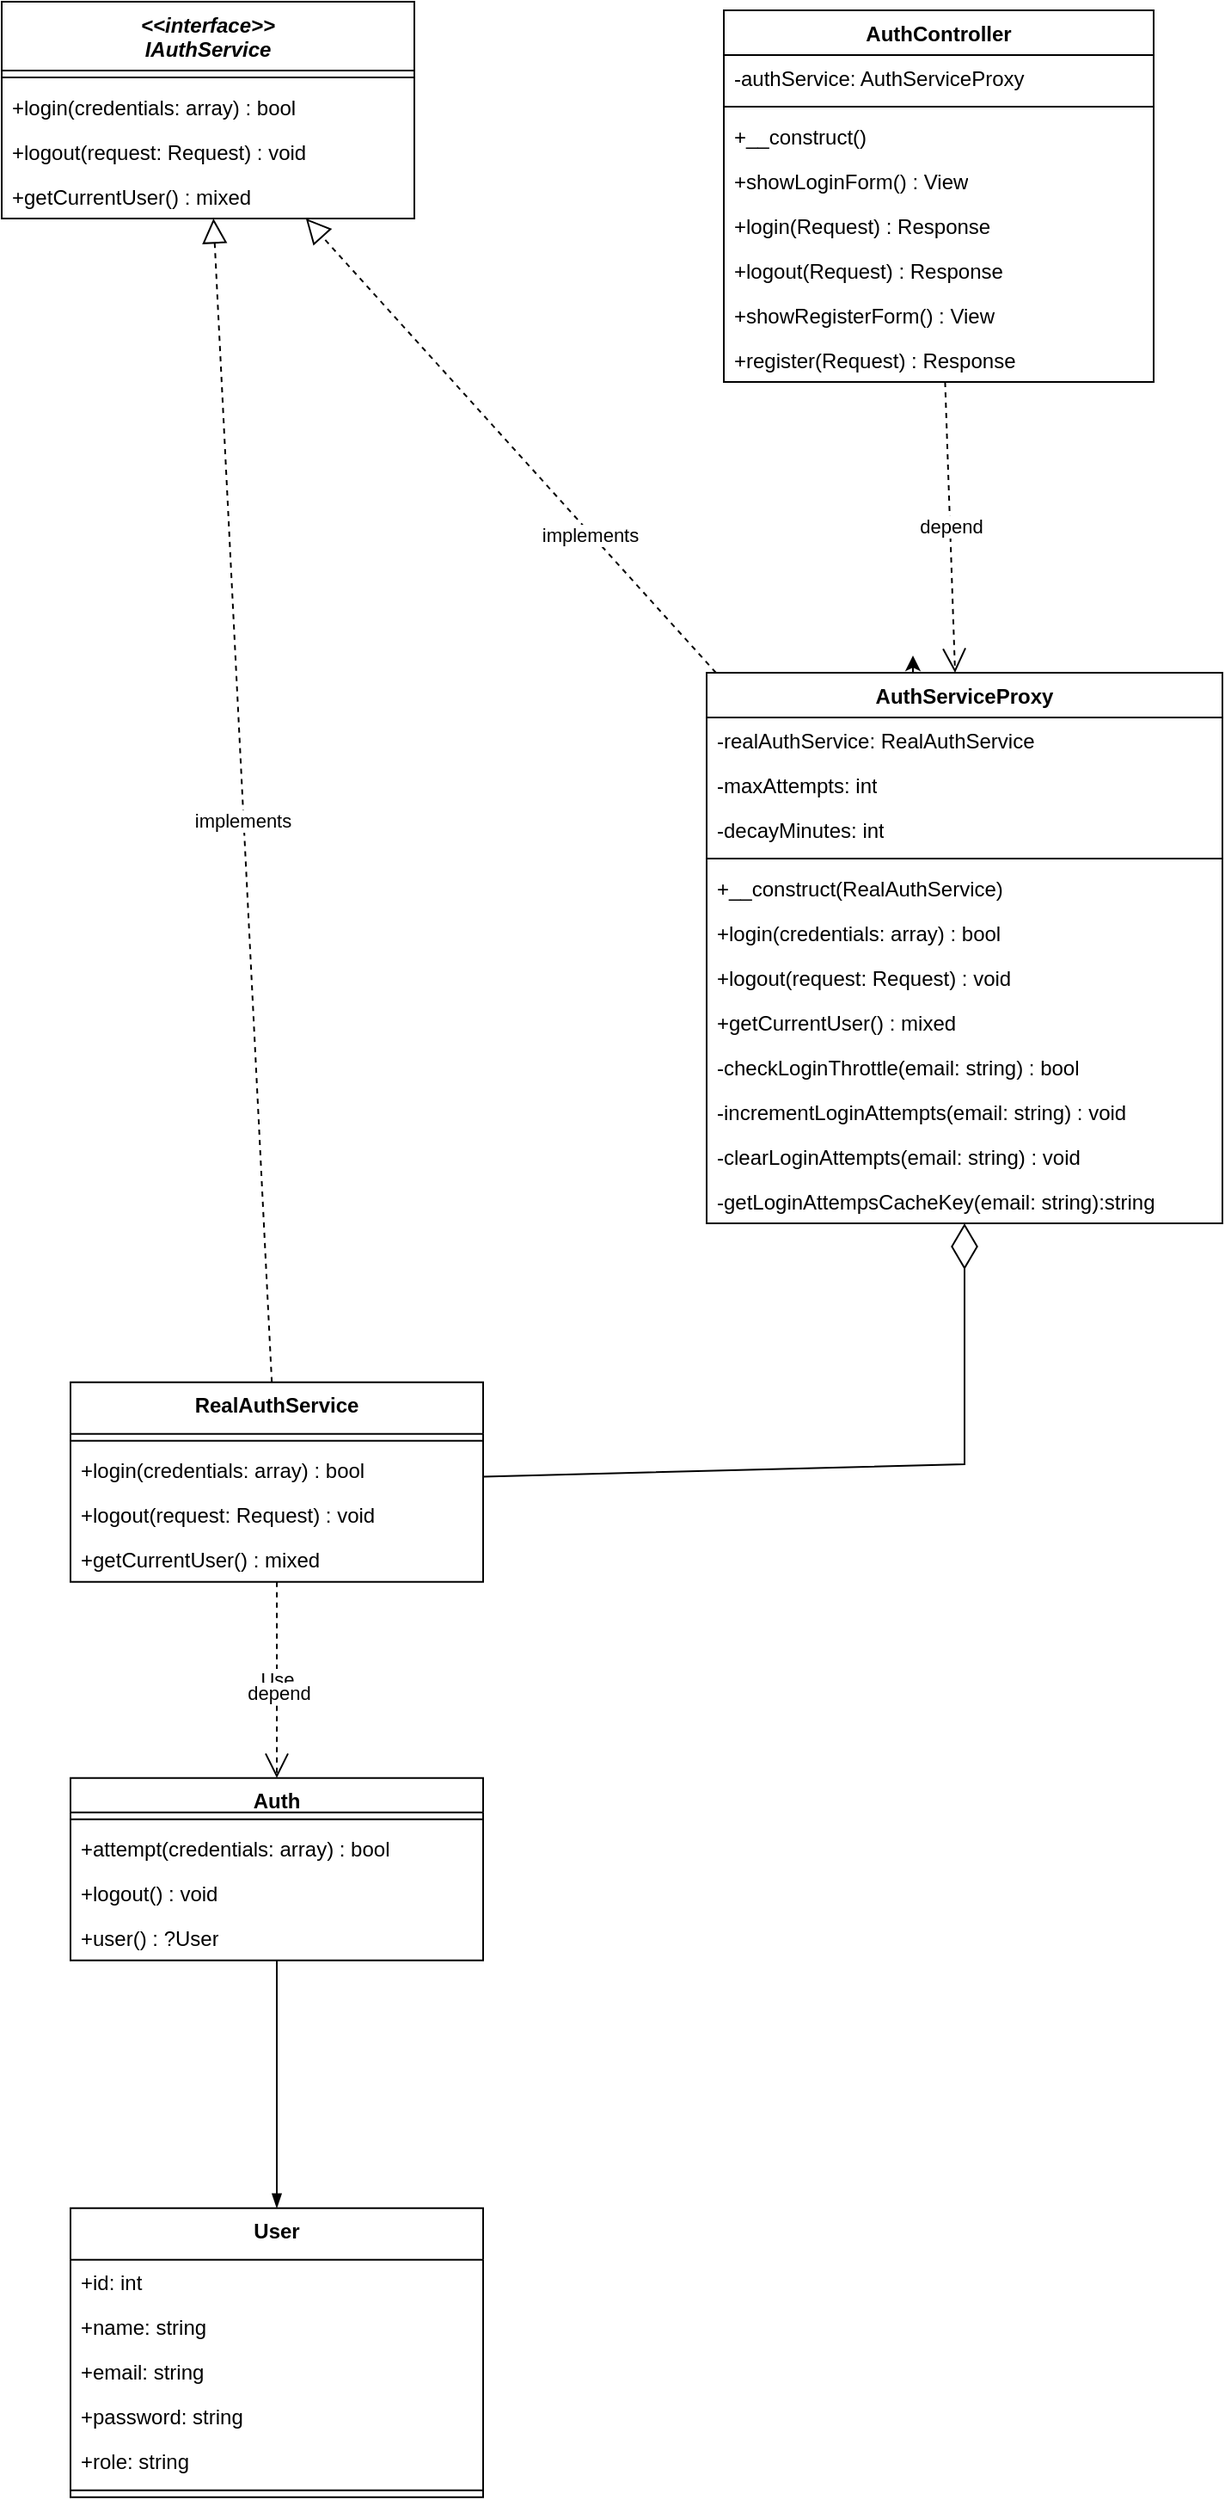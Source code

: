 <mxfile version="25.0.2">
  <diagram name="Page-1" id="x7RRJRi4aPQr_7EZlmOs">
    <mxGraphModel dx="1733" dy="1313" grid="1" gridSize="10" guides="1" tooltips="1" connect="1" arrows="1" fold="1" page="1" pageScale="1" pageWidth="850" pageHeight="1100" math="0" shadow="0">
      <root>
        <mxCell id="0" />
        <mxCell id="1" parent="0" />
        <mxCell id="4jfZitokeRGyZpIdJ490-1" value="&lt;i&gt;&amp;lt;&amp;lt;interface&amp;gt;&amp;gt;&lt;/i&gt;&lt;div&gt;&lt;i&gt;IAuthService&lt;/i&gt;&lt;br&gt;&lt;/div&gt;" style="swimlane;fontStyle=1;align=center;verticalAlign=top;childLayout=stackLayout;horizontal=1;startSize=40;horizontalStack=0;resizeParent=1;resizeParentMax=0;resizeLast=0;collapsible=1;marginBottom=0;whiteSpace=wrap;html=1;" vertex="1" parent="1">
          <mxGeometry x="350" y="50" width="240" height="126" as="geometry" />
        </mxCell>
        <mxCell id="4jfZitokeRGyZpIdJ490-3" value="" style="line;strokeWidth=1;fillColor=none;align=left;verticalAlign=middle;spacingTop=-1;spacingLeft=3;spacingRight=3;rotatable=0;labelPosition=right;points=[];portConstraint=eastwest;strokeColor=inherit;" vertex="1" parent="4jfZitokeRGyZpIdJ490-1">
          <mxGeometry y="40" width="240" height="8" as="geometry" />
        </mxCell>
        <mxCell id="4jfZitokeRGyZpIdJ490-4" value="+login(credentials: array) : bool" style="text;strokeColor=none;fillColor=none;align=left;verticalAlign=top;spacingLeft=4;spacingRight=4;overflow=hidden;rotatable=0;points=[[0,0.5],[1,0.5]];portConstraint=eastwest;whiteSpace=wrap;html=1;" vertex="1" parent="4jfZitokeRGyZpIdJ490-1">
          <mxGeometry y="48" width="240" height="26" as="geometry" />
        </mxCell>
        <mxCell id="4jfZitokeRGyZpIdJ490-5" value="+logout(request: Request) : void" style="text;strokeColor=none;fillColor=none;align=left;verticalAlign=top;spacingLeft=4;spacingRight=4;overflow=hidden;rotatable=0;points=[[0,0.5],[1,0.5]];portConstraint=eastwest;whiteSpace=wrap;html=1;" vertex="1" parent="4jfZitokeRGyZpIdJ490-1">
          <mxGeometry y="74" width="240" height="26" as="geometry" />
        </mxCell>
        <mxCell id="4jfZitokeRGyZpIdJ490-6" value="+getCurrentUser() : mixed" style="text;strokeColor=none;fillColor=none;align=left;verticalAlign=top;spacingLeft=4;spacingRight=4;overflow=hidden;rotatable=0;points=[[0,0.5],[1,0.5]];portConstraint=eastwest;whiteSpace=wrap;html=1;" vertex="1" parent="4jfZitokeRGyZpIdJ490-1">
          <mxGeometry y="100" width="240" height="26" as="geometry" />
        </mxCell>
        <mxCell id="4jfZitokeRGyZpIdJ490-7" value="AuthController" style="swimlane;fontStyle=1;align=center;verticalAlign=top;childLayout=stackLayout;horizontal=1;startSize=26;horizontalStack=0;resizeParent=1;resizeParentMax=0;resizeLast=0;collapsible=1;marginBottom=0;whiteSpace=wrap;html=1;" vertex="1" parent="1">
          <mxGeometry x="770" y="55" width="250" height="216" as="geometry" />
        </mxCell>
        <mxCell id="4jfZitokeRGyZpIdJ490-8" value="-authService: AuthServiceProxy" style="text;strokeColor=none;fillColor=none;align=left;verticalAlign=top;spacingLeft=4;spacingRight=4;overflow=hidden;rotatable=0;points=[[0,0.5],[1,0.5]];portConstraint=eastwest;whiteSpace=wrap;html=1;" vertex="1" parent="4jfZitokeRGyZpIdJ490-7">
          <mxGeometry y="26" width="250" height="26" as="geometry" />
        </mxCell>
        <mxCell id="4jfZitokeRGyZpIdJ490-9" value="" style="line;strokeWidth=1;fillColor=none;align=left;verticalAlign=middle;spacingTop=-1;spacingLeft=3;spacingRight=3;rotatable=0;labelPosition=right;points=[];portConstraint=eastwest;strokeColor=inherit;" vertex="1" parent="4jfZitokeRGyZpIdJ490-7">
          <mxGeometry y="52" width="250" height="8" as="geometry" />
        </mxCell>
        <mxCell id="4jfZitokeRGyZpIdJ490-10" value="+__construct()" style="text;strokeColor=none;fillColor=none;align=left;verticalAlign=top;spacingLeft=4;spacingRight=4;overflow=hidden;rotatable=0;points=[[0,0.5],[1,0.5]];portConstraint=eastwest;whiteSpace=wrap;html=1;" vertex="1" parent="4jfZitokeRGyZpIdJ490-7">
          <mxGeometry y="60" width="250" height="26" as="geometry" />
        </mxCell>
        <mxCell id="4jfZitokeRGyZpIdJ490-11" value="+showLoginForm() : View" style="text;strokeColor=none;fillColor=none;align=left;verticalAlign=top;spacingLeft=4;spacingRight=4;overflow=hidden;rotatable=0;points=[[0,0.5],[1,0.5]];portConstraint=eastwest;whiteSpace=wrap;html=1;" vertex="1" parent="4jfZitokeRGyZpIdJ490-7">
          <mxGeometry y="86" width="250" height="26" as="geometry" />
        </mxCell>
        <mxCell id="4jfZitokeRGyZpIdJ490-12" value="+login(Request) : Response" style="text;strokeColor=none;fillColor=none;align=left;verticalAlign=top;spacingLeft=4;spacingRight=4;overflow=hidden;rotatable=0;points=[[0,0.5],[1,0.5]];portConstraint=eastwest;whiteSpace=wrap;html=1;" vertex="1" parent="4jfZitokeRGyZpIdJ490-7">
          <mxGeometry y="112" width="250" height="26" as="geometry" />
        </mxCell>
        <mxCell id="4jfZitokeRGyZpIdJ490-13" value="+logout(Request) : Response" style="text;strokeColor=none;fillColor=none;align=left;verticalAlign=top;spacingLeft=4;spacingRight=4;overflow=hidden;rotatable=0;points=[[0,0.5],[1,0.5]];portConstraint=eastwest;whiteSpace=wrap;html=1;" vertex="1" parent="4jfZitokeRGyZpIdJ490-7">
          <mxGeometry y="138" width="250" height="26" as="geometry" />
        </mxCell>
        <mxCell id="4jfZitokeRGyZpIdJ490-14" value="+showRegisterForm() : View" style="text;strokeColor=none;fillColor=none;align=left;verticalAlign=top;spacingLeft=4;spacingRight=4;overflow=hidden;rotatable=0;points=[[0,0.5],[1,0.5]];portConstraint=eastwest;whiteSpace=wrap;html=1;" vertex="1" parent="4jfZitokeRGyZpIdJ490-7">
          <mxGeometry y="164" width="250" height="26" as="geometry" />
        </mxCell>
        <mxCell id="4jfZitokeRGyZpIdJ490-15" value="+register(Request) : Response" style="text;strokeColor=none;fillColor=none;align=left;verticalAlign=top;spacingLeft=4;spacingRight=4;overflow=hidden;rotatable=0;points=[[0,0.5],[1,0.5]];portConstraint=eastwest;whiteSpace=wrap;html=1;" vertex="1" parent="4jfZitokeRGyZpIdJ490-7">
          <mxGeometry y="190" width="250" height="26" as="geometry" />
        </mxCell>
        <mxCell id="4jfZitokeRGyZpIdJ490-60" style="edgeStyle=orthogonalEdgeStyle;rounded=0;orthogonalLoop=1;jettySize=auto;html=1;exitX=0.5;exitY=0;exitDx=0;exitDy=0;" edge="1" parent="1" source="4jfZitokeRGyZpIdJ490-20">
          <mxGeometry relative="1" as="geometry">
            <mxPoint x="880.0" y="430" as="targetPoint" />
          </mxGeometry>
        </mxCell>
        <mxCell id="4jfZitokeRGyZpIdJ490-20" value="AuthServiceProxy" style="swimlane;fontStyle=1;align=center;verticalAlign=top;childLayout=stackLayout;horizontal=1;startSize=26;horizontalStack=0;resizeParent=1;resizeParentMax=0;resizeLast=0;collapsible=1;marginBottom=0;whiteSpace=wrap;html=1;" vertex="1" parent="1">
          <mxGeometry x="760" y="440" width="300" height="320" as="geometry" />
        </mxCell>
        <mxCell id="4jfZitokeRGyZpIdJ490-21" value="-realAuthService: RealAuthService" style="text;strokeColor=none;fillColor=none;align=left;verticalAlign=top;spacingLeft=4;spacingRight=4;overflow=hidden;rotatable=0;points=[[0,0.5],[1,0.5]];portConstraint=eastwest;whiteSpace=wrap;html=1;" vertex="1" parent="4jfZitokeRGyZpIdJ490-20">
          <mxGeometry y="26" width="300" height="26" as="geometry" />
        </mxCell>
        <mxCell id="4jfZitokeRGyZpIdJ490-24" value="-maxAttempts: int" style="text;strokeColor=none;fillColor=none;align=left;verticalAlign=top;spacingLeft=4;spacingRight=4;overflow=hidden;rotatable=0;points=[[0,0.5],[1,0.5]];portConstraint=eastwest;whiteSpace=wrap;html=1;" vertex="1" parent="4jfZitokeRGyZpIdJ490-20">
          <mxGeometry y="52" width="300" height="26" as="geometry" />
        </mxCell>
        <mxCell id="4jfZitokeRGyZpIdJ490-23" value="-decayMinutes: int" style="text;strokeColor=none;fillColor=none;align=left;verticalAlign=top;spacingLeft=4;spacingRight=4;overflow=hidden;rotatable=0;points=[[0,0.5],[1,0.5]];portConstraint=eastwest;whiteSpace=wrap;html=1;" vertex="1" parent="4jfZitokeRGyZpIdJ490-20">
          <mxGeometry y="78" width="300" height="26" as="geometry" />
        </mxCell>
        <mxCell id="4jfZitokeRGyZpIdJ490-22" value="" style="line;strokeWidth=1;fillColor=none;align=left;verticalAlign=middle;spacingTop=-1;spacingLeft=3;spacingRight=3;rotatable=0;labelPosition=right;points=[];portConstraint=eastwest;strokeColor=inherit;" vertex="1" parent="4jfZitokeRGyZpIdJ490-20">
          <mxGeometry y="104" width="300" height="8" as="geometry" />
        </mxCell>
        <mxCell id="4jfZitokeRGyZpIdJ490-25" value="+__construct(RealAuthService)" style="text;strokeColor=none;fillColor=none;align=left;verticalAlign=top;spacingLeft=4;spacingRight=4;overflow=hidden;rotatable=0;points=[[0,0.5],[1,0.5]];portConstraint=eastwest;whiteSpace=wrap;html=1;" vertex="1" parent="4jfZitokeRGyZpIdJ490-20">
          <mxGeometry y="112" width="300" height="26" as="geometry" />
        </mxCell>
        <mxCell id="4jfZitokeRGyZpIdJ490-26" value="+login(credentials: array) : bool" style="text;strokeColor=none;fillColor=none;align=left;verticalAlign=top;spacingLeft=4;spacingRight=4;overflow=hidden;rotatable=0;points=[[0,0.5],[1,0.5]];portConstraint=eastwest;whiteSpace=wrap;html=1;" vertex="1" parent="4jfZitokeRGyZpIdJ490-20">
          <mxGeometry y="138" width="300" height="26" as="geometry" />
        </mxCell>
        <mxCell id="4jfZitokeRGyZpIdJ490-27" value="+logout(request: Request) : void" style="text;strokeColor=none;fillColor=none;align=left;verticalAlign=top;spacingLeft=4;spacingRight=4;overflow=hidden;rotatable=0;points=[[0,0.5],[1,0.5]];portConstraint=eastwest;whiteSpace=wrap;html=1;" vertex="1" parent="4jfZitokeRGyZpIdJ490-20">
          <mxGeometry y="164" width="300" height="26" as="geometry" />
        </mxCell>
        <mxCell id="4jfZitokeRGyZpIdJ490-28" value="+getCurrentUser() : mixed" style="text;strokeColor=none;fillColor=none;align=left;verticalAlign=top;spacingLeft=4;spacingRight=4;overflow=hidden;rotatable=0;points=[[0,0.5],[1,0.5]];portConstraint=eastwest;whiteSpace=wrap;html=1;" vertex="1" parent="4jfZitokeRGyZpIdJ490-20">
          <mxGeometry y="190" width="300" height="26" as="geometry" />
        </mxCell>
        <mxCell id="4jfZitokeRGyZpIdJ490-29" value="-checkLoginThrottle(email: string) : bool" style="text;strokeColor=none;fillColor=none;align=left;verticalAlign=top;spacingLeft=4;spacingRight=4;overflow=hidden;rotatable=0;points=[[0,0.5],[1,0.5]];portConstraint=eastwest;whiteSpace=wrap;html=1;" vertex="1" parent="4jfZitokeRGyZpIdJ490-20">
          <mxGeometry y="216" width="300" height="26" as="geometry" />
        </mxCell>
        <mxCell id="4jfZitokeRGyZpIdJ490-30" value="-incrementLoginAttempts(email: string) : void" style="text;strokeColor=none;fillColor=none;align=left;verticalAlign=top;spacingLeft=4;spacingRight=4;overflow=hidden;rotatable=0;points=[[0,0.5],[1,0.5]];portConstraint=eastwest;whiteSpace=wrap;html=1;" vertex="1" parent="4jfZitokeRGyZpIdJ490-20">
          <mxGeometry y="242" width="300" height="26" as="geometry" />
        </mxCell>
        <mxCell id="4jfZitokeRGyZpIdJ490-31" value="-clearLoginAttempts(email: string) : void" style="text;strokeColor=none;fillColor=none;align=left;verticalAlign=top;spacingLeft=4;spacingRight=4;overflow=hidden;rotatable=0;points=[[0,0.5],[1,0.5]];portConstraint=eastwest;whiteSpace=wrap;html=1;" vertex="1" parent="4jfZitokeRGyZpIdJ490-20">
          <mxGeometry y="268" width="300" height="26" as="geometry" />
        </mxCell>
        <mxCell id="4jfZitokeRGyZpIdJ490-32" value="-getLoginAttempsCacheKey(email: string):string" style="text;strokeColor=none;fillColor=none;align=left;verticalAlign=top;spacingLeft=4;spacingRight=4;overflow=hidden;rotatable=0;points=[[0,0.5],[1,0.5]];portConstraint=eastwest;whiteSpace=wrap;html=1;" vertex="1" parent="4jfZitokeRGyZpIdJ490-20">
          <mxGeometry y="294" width="300" height="26" as="geometry" />
        </mxCell>
        <mxCell id="4jfZitokeRGyZpIdJ490-33" value="&lt;div&gt;RealAuthService&lt;/div&gt;" style="swimlane;fontStyle=1;align=center;verticalAlign=top;childLayout=stackLayout;horizontal=1;startSize=30;horizontalStack=0;resizeParent=1;resizeParentMax=0;resizeLast=0;collapsible=1;marginBottom=0;whiteSpace=wrap;html=1;" vertex="1" parent="1">
          <mxGeometry x="390" y="852.33" width="240" height="116" as="geometry" />
        </mxCell>
        <mxCell id="4jfZitokeRGyZpIdJ490-34" value="" style="line;strokeWidth=1;fillColor=none;align=left;verticalAlign=middle;spacingTop=-1;spacingLeft=3;spacingRight=3;rotatable=0;labelPosition=right;points=[];portConstraint=eastwest;strokeColor=inherit;" vertex="1" parent="4jfZitokeRGyZpIdJ490-33">
          <mxGeometry y="30" width="240" height="8" as="geometry" />
        </mxCell>
        <mxCell id="4jfZitokeRGyZpIdJ490-35" value="+login(credentials: array) : bool" style="text;strokeColor=none;fillColor=none;align=left;verticalAlign=top;spacingLeft=4;spacingRight=4;overflow=hidden;rotatable=0;points=[[0,0.5],[1,0.5]];portConstraint=eastwest;whiteSpace=wrap;html=1;" vertex="1" parent="4jfZitokeRGyZpIdJ490-33">
          <mxGeometry y="38" width="240" height="26" as="geometry" />
        </mxCell>
        <mxCell id="4jfZitokeRGyZpIdJ490-36" value="+logout(request: Request) : void" style="text;strokeColor=none;fillColor=none;align=left;verticalAlign=top;spacingLeft=4;spacingRight=4;overflow=hidden;rotatable=0;points=[[0,0.5],[1,0.5]];portConstraint=eastwest;whiteSpace=wrap;html=1;" vertex="1" parent="4jfZitokeRGyZpIdJ490-33">
          <mxGeometry y="64" width="240" height="26" as="geometry" />
        </mxCell>
        <mxCell id="4jfZitokeRGyZpIdJ490-37" value="+getCurrentUser() : mixed" style="text;strokeColor=none;fillColor=none;align=left;verticalAlign=top;spacingLeft=4;spacingRight=4;overflow=hidden;rotatable=0;points=[[0,0.5],[1,0.5]];portConstraint=eastwest;whiteSpace=wrap;html=1;" vertex="1" parent="4jfZitokeRGyZpIdJ490-33">
          <mxGeometry y="90" width="240" height="26" as="geometry" />
        </mxCell>
        <mxCell id="4jfZitokeRGyZpIdJ490-38" value="&lt;div&gt;Auth&lt;/div&gt;" style="swimlane;fontStyle=1;align=center;verticalAlign=top;childLayout=stackLayout;horizontal=1;startSize=20;horizontalStack=0;resizeParent=1;resizeParentMax=0;resizeLast=0;collapsible=1;marginBottom=0;whiteSpace=wrap;html=1;" vertex="1" parent="1">
          <mxGeometry x="390" y="1082.33" width="240" height="106" as="geometry" />
        </mxCell>
        <mxCell id="4jfZitokeRGyZpIdJ490-39" value="" style="line;strokeWidth=1;fillColor=none;align=left;verticalAlign=middle;spacingTop=-1;spacingLeft=3;spacingRight=3;rotatable=0;labelPosition=right;points=[];portConstraint=eastwest;strokeColor=inherit;" vertex="1" parent="4jfZitokeRGyZpIdJ490-38">
          <mxGeometry y="20" width="240" height="8" as="geometry" />
        </mxCell>
        <mxCell id="4jfZitokeRGyZpIdJ490-40" value="+attempt(credentials: array) : bool" style="text;strokeColor=none;fillColor=none;align=left;verticalAlign=top;spacingLeft=4;spacingRight=4;overflow=hidden;rotatable=0;points=[[0,0.5],[1,0.5]];portConstraint=eastwest;whiteSpace=wrap;html=1;" vertex="1" parent="4jfZitokeRGyZpIdJ490-38">
          <mxGeometry y="28" width="240" height="26" as="geometry" />
        </mxCell>
        <mxCell id="4jfZitokeRGyZpIdJ490-41" value="+logout() : void" style="text;strokeColor=none;fillColor=none;align=left;verticalAlign=top;spacingLeft=4;spacingRight=4;overflow=hidden;rotatable=0;points=[[0,0.5],[1,0.5]];portConstraint=eastwest;whiteSpace=wrap;html=1;" vertex="1" parent="4jfZitokeRGyZpIdJ490-38">
          <mxGeometry y="54" width="240" height="26" as="geometry" />
        </mxCell>
        <mxCell id="4jfZitokeRGyZpIdJ490-42" value="+user() : ?User" style="text;strokeColor=none;fillColor=none;align=left;verticalAlign=top;spacingLeft=4;spacingRight=4;overflow=hidden;rotatable=0;points=[[0,0.5],[1,0.5]];portConstraint=eastwest;whiteSpace=wrap;html=1;" vertex="1" parent="4jfZitokeRGyZpIdJ490-38">
          <mxGeometry y="80" width="240" height="26" as="geometry" />
        </mxCell>
        <mxCell id="4jfZitokeRGyZpIdJ490-43" value="User" style="swimlane;fontStyle=1;align=center;verticalAlign=top;childLayout=stackLayout;horizontal=1;startSize=30;horizontalStack=0;resizeParent=1;resizeParentMax=0;resizeLast=0;collapsible=1;marginBottom=0;whiteSpace=wrap;html=1;" vertex="1" parent="1">
          <mxGeometry x="390" y="1332.33" width="240" height="168" as="geometry" />
        </mxCell>
        <mxCell id="4jfZitokeRGyZpIdJ490-46" value="+id: int" style="text;strokeColor=none;fillColor=none;align=left;verticalAlign=top;spacingLeft=4;spacingRight=4;overflow=hidden;rotatable=0;points=[[0,0.5],[1,0.5]];portConstraint=eastwest;whiteSpace=wrap;html=1;" vertex="1" parent="4jfZitokeRGyZpIdJ490-43">
          <mxGeometry y="30" width="240" height="26" as="geometry" />
        </mxCell>
        <mxCell id="4jfZitokeRGyZpIdJ490-47" value="+name: string" style="text;strokeColor=none;fillColor=none;align=left;verticalAlign=top;spacingLeft=4;spacingRight=4;overflow=hidden;rotatable=0;points=[[0,0.5],[1,0.5]];portConstraint=eastwest;whiteSpace=wrap;html=1;" vertex="1" parent="4jfZitokeRGyZpIdJ490-43">
          <mxGeometry y="56" width="240" height="26" as="geometry" />
        </mxCell>
        <mxCell id="4jfZitokeRGyZpIdJ490-48" value="+email: string" style="text;strokeColor=none;fillColor=none;align=left;verticalAlign=top;spacingLeft=4;spacingRight=4;overflow=hidden;rotatable=0;points=[[0,0.5],[1,0.5]];portConstraint=eastwest;whiteSpace=wrap;html=1;" vertex="1" parent="4jfZitokeRGyZpIdJ490-43">
          <mxGeometry y="82" width="240" height="26" as="geometry" />
        </mxCell>
        <mxCell id="4jfZitokeRGyZpIdJ490-49" value="+password: string" style="text;strokeColor=none;fillColor=none;align=left;verticalAlign=top;spacingLeft=4;spacingRight=4;overflow=hidden;rotatable=0;points=[[0,0.5],[1,0.5]];portConstraint=eastwest;whiteSpace=wrap;html=1;" vertex="1" parent="4jfZitokeRGyZpIdJ490-43">
          <mxGeometry y="108" width="240" height="26" as="geometry" />
        </mxCell>
        <mxCell id="4jfZitokeRGyZpIdJ490-45" value="+role: string" style="text;strokeColor=none;fillColor=none;align=left;verticalAlign=top;spacingLeft=4;spacingRight=4;overflow=hidden;rotatable=0;points=[[0,0.5],[1,0.5]];portConstraint=eastwest;whiteSpace=wrap;html=1;" vertex="1" parent="4jfZitokeRGyZpIdJ490-43">
          <mxGeometry y="134" width="240" height="26" as="geometry" />
        </mxCell>
        <mxCell id="4jfZitokeRGyZpIdJ490-44" value="" style="line;strokeWidth=1;fillColor=none;align=left;verticalAlign=middle;spacingTop=-1;spacingLeft=3;spacingRight=3;rotatable=0;labelPosition=right;points=[];portConstraint=eastwest;strokeColor=inherit;" vertex="1" parent="4jfZitokeRGyZpIdJ490-43">
          <mxGeometry y="160" width="240" height="8" as="geometry" />
        </mxCell>
        <mxCell id="4jfZitokeRGyZpIdJ490-50" value="" style="endArrow=block;dashed=1;endFill=0;endSize=12;html=1;rounded=0;" edge="1" parent="1" source="4jfZitokeRGyZpIdJ490-20" target="4jfZitokeRGyZpIdJ490-1">
          <mxGeometry width="160" relative="1" as="geometry">
            <mxPoint x="450" y="500" as="sourcePoint" />
            <mxPoint x="610" y="500" as="targetPoint" />
          </mxGeometry>
        </mxCell>
        <mxCell id="4jfZitokeRGyZpIdJ490-62" value="implements" style="edgeLabel;html=1;align=center;verticalAlign=middle;resizable=0;points=[];" vertex="1" connectable="0" parent="4jfZitokeRGyZpIdJ490-50">
          <mxGeometry x="-0.389" y="1" relative="1" as="geometry">
            <mxPoint as="offset" />
          </mxGeometry>
        </mxCell>
        <mxCell id="4jfZitokeRGyZpIdJ490-51" value="" style="endArrow=block;dashed=1;endFill=0;endSize=12;html=1;rounded=0;" edge="1" parent="1" source="4jfZitokeRGyZpIdJ490-33" target="4jfZitokeRGyZpIdJ490-1">
          <mxGeometry width="160" relative="1" as="geometry">
            <mxPoint x="770" y="486" as="sourcePoint" />
            <mxPoint x="466" y="236" as="targetPoint" />
          </mxGeometry>
        </mxCell>
        <mxCell id="4jfZitokeRGyZpIdJ490-61" value="implements" style="edgeLabel;html=1;align=center;verticalAlign=middle;resizable=0;points=[];" vertex="1" connectable="0" parent="4jfZitokeRGyZpIdJ490-51">
          <mxGeometry x="-0.031" y="1" relative="1" as="geometry">
            <mxPoint y="1" as="offset" />
          </mxGeometry>
        </mxCell>
        <mxCell id="4jfZitokeRGyZpIdJ490-52" value="&lt;div&gt;depend&lt;/div&gt;" style="endArrow=open;endSize=12;dashed=1;html=1;rounded=0;" edge="1" parent="1" source="4jfZitokeRGyZpIdJ490-7" target="4jfZitokeRGyZpIdJ490-20">
          <mxGeometry width="160" relative="1" as="geometry">
            <mxPoint x="450" y="500" as="sourcePoint" />
            <mxPoint x="610" y="500" as="targetPoint" />
          </mxGeometry>
        </mxCell>
        <mxCell id="4jfZitokeRGyZpIdJ490-53" value="Use" style="endArrow=open;endSize=12;dashed=1;html=1;rounded=0;" edge="1" parent="1" source="4jfZitokeRGyZpIdJ490-33" target="4jfZitokeRGyZpIdJ490-38">
          <mxGeometry width="160" relative="1" as="geometry">
            <mxPoint x="939" y="483.33" as="sourcePoint" />
            <mxPoint x="945" y="652.33" as="targetPoint" />
          </mxGeometry>
        </mxCell>
        <mxCell id="4jfZitokeRGyZpIdJ490-63" value="depend" style="edgeLabel;html=1;align=center;verticalAlign=middle;resizable=0;points=[];" vertex="1" connectable="0" parent="4jfZitokeRGyZpIdJ490-53">
          <mxGeometry x="0.117" y="1" relative="1" as="geometry">
            <mxPoint y="1" as="offset" />
          </mxGeometry>
        </mxCell>
        <mxCell id="4jfZitokeRGyZpIdJ490-54" value="" style="endArrow=diamondThin;endFill=0;endSize=24;html=1;rounded=0;" edge="1" parent="1" source="4jfZitokeRGyZpIdJ490-33" target="4jfZitokeRGyZpIdJ490-20">
          <mxGeometry width="160" relative="1" as="geometry">
            <mxPoint x="450" y="932.33" as="sourcePoint" />
            <mxPoint x="790.0" y="840.004" as="targetPoint" />
            <Array as="points">
              <mxPoint x="910" y="900" />
            </Array>
          </mxGeometry>
        </mxCell>
        <mxCell id="4jfZitokeRGyZpIdJ490-57" value="" style="endArrow=blockThin;html=1;edgeStyle=orthogonalEdgeStyle;rounded=0;endFill=1;" edge="1" parent="1" source="4jfZitokeRGyZpIdJ490-38" target="4jfZitokeRGyZpIdJ490-43">
          <mxGeometry relative="1" as="geometry">
            <mxPoint x="490" y="1212.33" as="sourcePoint" />
            <mxPoint x="650" y="1212.33" as="targetPoint" />
          </mxGeometry>
        </mxCell>
      </root>
    </mxGraphModel>
  </diagram>
</mxfile>
